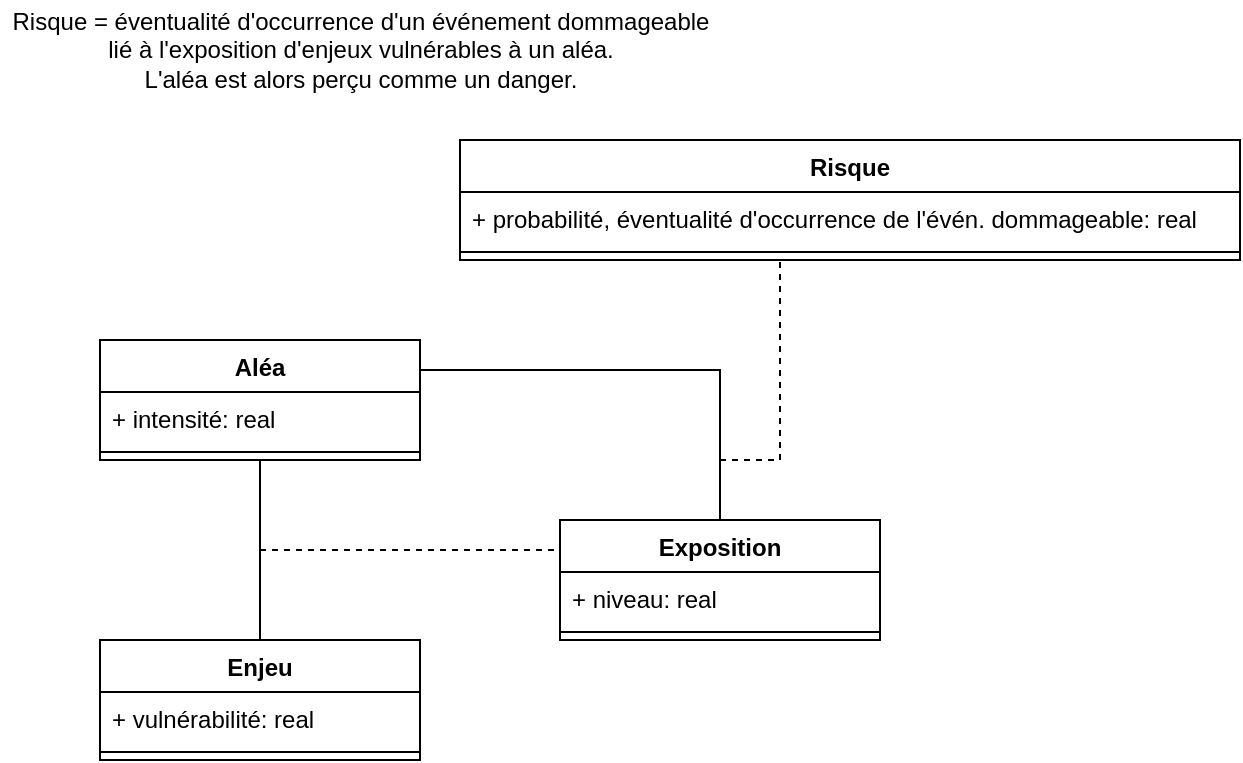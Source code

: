 <mxfile version="18.0.5" type="github">
  <diagram name="Page-1" id="c4acf3e9-155e-7222-9cf6-157b1a14988f">
    <mxGraphModel dx="774" dy="444" grid="1" gridSize="10" guides="1" tooltips="1" connect="1" arrows="1" fold="1" page="1" pageScale="1" pageWidth="850" pageHeight="1100" background="none" math="0" shadow="0">
      <root>
        <mxCell id="0" />
        <mxCell id="1" parent="0" />
        <mxCell id="nl0Q61CbJ2_-cDCeFUhB-5" value="Exposition" style="swimlane;fontStyle=1;align=center;verticalAlign=top;childLayout=stackLayout;horizontal=1;startSize=26;horizontalStack=0;resizeParent=1;resizeParentMax=0;resizeLast=0;collapsible=1;marginBottom=0;" parent="1" vertex="1">
          <mxGeometry x="320" y="370" width="160" height="60" as="geometry">
            <mxRectangle x="320" y="370" width="90" height="26" as="alternateBounds" />
          </mxGeometry>
        </mxCell>
        <mxCell id="nl0Q61CbJ2_-cDCeFUhB-6" value="+ niveau: real" style="text;strokeColor=none;fillColor=none;align=left;verticalAlign=top;spacingLeft=4;spacingRight=4;overflow=hidden;rotatable=0;points=[[0,0.5],[1,0.5]];portConstraint=eastwest;" parent="nl0Q61CbJ2_-cDCeFUhB-5" vertex="1">
          <mxGeometry y="26" width="160" height="26" as="geometry" />
        </mxCell>
        <mxCell id="nl0Q61CbJ2_-cDCeFUhB-7" value="" style="line;strokeWidth=1;fillColor=none;align=left;verticalAlign=middle;spacingTop=-1;spacingLeft=3;spacingRight=3;rotatable=0;labelPosition=right;points=[];portConstraint=eastwest;" parent="nl0Q61CbJ2_-cDCeFUhB-5" vertex="1">
          <mxGeometry y="52" width="160" height="8" as="geometry" />
        </mxCell>
        <mxCell id="nl0Q61CbJ2_-cDCeFUhB-21" value="Enjeu" style="swimlane;fontStyle=1;align=center;verticalAlign=top;childLayout=stackLayout;horizontal=1;startSize=26;horizontalStack=0;resizeParent=1;resizeParentMax=0;resizeLast=0;collapsible=1;marginBottom=0;" parent="1" vertex="1">
          <mxGeometry x="90" y="430" width="160" height="60" as="geometry" />
        </mxCell>
        <mxCell id="nl0Q61CbJ2_-cDCeFUhB-22" value="+ vulnérabilité: real" style="text;strokeColor=none;fillColor=none;align=left;verticalAlign=top;spacingLeft=4;spacingRight=4;overflow=hidden;rotatable=0;points=[[0,0.5],[1,0.5]];portConstraint=eastwest;" parent="nl0Q61CbJ2_-cDCeFUhB-21" vertex="1">
          <mxGeometry y="26" width="160" height="26" as="geometry" />
        </mxCell>
        <mxCell id="nl0Q61CbJ2_-cDCeFUhB-23" value="" style="line;strokeWidth=1;fillColor=none;align=left;verticalAlign=middle;spacingTop=-1;spacingLeft=3;spacingRight=3;rotatable=0;labelPosition=right;points=[];portConstraint=eastwest;" parent="nl0Q61CbJ2_-cDCeFUhB-21" vertex="1">
          <mxGeometry y="52" width="160" height="8" as="geometry" />
        </mxCell>
        <mxCell id="nl0Q61CbJ2_-cDCeFUhB-25" value="" style="edgeStyle=elbowEdgeStyle;html=1;endArrow=none;elbow=vertical;rounded=0;exitX=0.5;exitY=0;exitDx=0;exitDy=0;entryX=0.5;entryY=1;entryDx=0;entryDy=0;" parent="1" source="nl0Q61CbJ2_-cDCeFUhB-21" target="nl0Q61CbJ2_-cDCeFUhB-1" edge="1">
          <mxGeometry width="100" height="75" relative="1" as="geometry">
            <mxPoint x="370" y="395" as="sourcePoint" />
            <mxPoint x="170" y="392" as="targetPoint" />
          </mxGeometry>
        </mxCell>
        <mxCell id="nl0Q61CbJ2_-cDCeFUhB-26" value="" style="edgeStyle=elbowEdgeStyle;fontSize=12;html=1;endFill=0;startFill=0;endSize=6;startSize=6;dashed=1;endArrow=none;startArrow=none;rounded=0;entryX=0;entryY=0.25;entryDx=0;entryDy=0;" parent="1" target="nl0Q61CbJ2_-cDCeFUhB-5" edge="1">
          <mxGeometry width="160" relative="1" as="geometry">
            <mxPoint x="170" y="385" as="sourcePoint" />
            <mxPoint x="500" y="350" as="targetPoint" />
          </mxGeometry>
        </mxCell>
        <mxCell id="nl0Q61CbJ2_-cDCeFUhB-83" style="edgeStyle=elbowEdgeStyle;rounded=0;orthogonalLoop=1;jettySize=auto;html=1;exitX=1;exitY=0.25;exitDx=0;exitDy=0;entryX=0.5;entryY=0;entryDx=0;entryDy=0;endArrow=none;endFill=0;" parent="1" source="nl0Q61CbJ2_-cDCeFUhB-1" target="nl0Q61CbJ2_-cDCeFUhB-5" edge="1">
          <mxGeometry relative="1" as="geometry">
            <Array as="points">
              <mxPoint x="400" y="290" />
              <mxPoint x="400" y="340" />
            </Array>
          </mxGeometry>
        </mxCell>
        <mxCell id="nl0Q61CbJ2_-cDCeFUhB-1" value="Aléa" style="swimlane;fontStyle=1;align=center;verticalAlign=top;childLayout=stackLayout;horizontal=1;startSize=26;horizontalStack=0;resizeParent=1;resizeParentMax=0;resizeLast=0;collapsible=1;marginBottom=0;" parent="1" vertex="1">
          <mxGeometry x="90" y="280" width="160" height="60" as="geometry" />
        </mxCell>
        <mxCell id="nl0Q61CbJ2_-cDCeFUhB-86" value="+ intensité: real" style="text;strokeColor=none;fillColor=none;align=left;verticalAlign=top;spacingLeft=4;spacingRight=4;overflow=hidden;rotatable=0;points=[[0,0.5],[1,0.5]];portConstraint=eastwest;" parent="nl0Q61CbJ2_-cDCeFUhB-1" vertex="1">
          <mxGeometry y="26" width="160" height="26" as="geometry" />
        </mxCell>
        <mxCell id="nl0Q61CbJ2_-cDCeFUhB-3" value="" style="line;strokeWidth=1;fillColor=none;align=left;verticalAlign=middle;spacingTop=-1;spacingLeft=3;spacingRight=3;rotatable=0;labelPosition=right;points=[];portConstraint=eastwest;" parent="nl0Q61CbJ2_-cDCeFUhB-1" vertex="1">
          <mxGeometry y="52" width="160" height="8" as="geometry" />
        </mxCell>
        <mxCell id="nl0Q61CbJ2_-cDCeFUhB-87" value="" style="edgeStyle=elbowEdgeStyle;fontSize=12;html=1;endFill=0;startFill=0;endSize=6;startSize=6;dashed=1;endArrow=none;startArrow=none;rounded=0;entryX=0.5;entryY=1;entryDx=0;entryDy=0;" parent="1" target="nrVkR4IynNPe9QYhxefa-5" edge="1">
          <mxGeometry width="160" relative="1" as="geometry">
            <mxPoint x="400" y="340" as="sourcePoint" />
            <mxPoint x="430" y="240" as="targetPoint" />
            <Array as="points">
              <mxPoint x="430" y="270" />
            </Array>
          </mxGeometry>
        </mxCell>
        <mxCell id="nrVkR4IynNPe9QYhxefa-5" value="Risque" style="swimlane;fontStyle=1;align=center;verticalAlign=top;childLayout=stackLayout;horizontal=1;startSize=26;horizontalStack=0;resizeParent=1;resizeParentMax=0;resizeLast=0;collapsible=1;marginBottom=0;" parent="1" vertex="1">
          <mxGeometry x="270" y="180" width="390" height="60" as="geometry" />
        </mxCell>
        <mxCell id="nrVkR4IynNPe9QYhxefa-6" value="+ probabilité, éventualité d&#39;occurrence de l&#39;évén. dommageable: real" style="text;strokeColor=none;fillColor=none;align=left;verticalAlign=top;spacingLeft=4;spacingRight=4;overflow=hidden;rotatable=0;points=[[0,0.5],[1,0.5]];portConstraint=eastwest;" parent="nrVkR4IynNPe9QYhxefa-5" vertex="1">
          <mxGeometry y="26" width="390" height="26" as="geometry" />
        </mxCell>
        <mxCell id="nrVkR4IynNPe9QYhxefa-7" value="" style="line;strokeWidth=1;fillColor=none;align=left;verticalAlign=middle;spacingTop=-1;spacingLeft=3;spacingRight=3;rotatable=0;labelPosition=right;points=[];portConstraint=eastwest;" parent="nrVkR4IynNPe9QYhxefa-5" vertex="1">
          <mxGeometry y="52" width="390" height="8" as="geometry" />
        </mxCell>
        <mxCell id="nrVkR4IynNPe9QYhxefa-9" value="Risque&amp;nbsp;= éventualité d&#39;occurrence d&#39;un événement dommageable&lt;br&gt;lié à l&#39;exposition d&#39;enjeux vulnérables à un aléa.&lt;br&gt;L&#39;aléa est alors perçu comme un danger." style="text;resizable=1;autosize=1;align=center;verticalAlign=middle;points=[];fillColor=none;strokeColor=none;rounded=0;html=1;labelPosition=center;verticalLabelPosition=middle;horizontal=1;labelBackgroundColor=none;labelBorderColor=none;resizeWidth=0;" parent="1" vertex="1">
          <mxGeometry x="40" y="110" width="360" height="50" as="geometry" />
        </mxCell>
      </root>
    </mxGraphModel>
  </diagram>
</mxfile>
